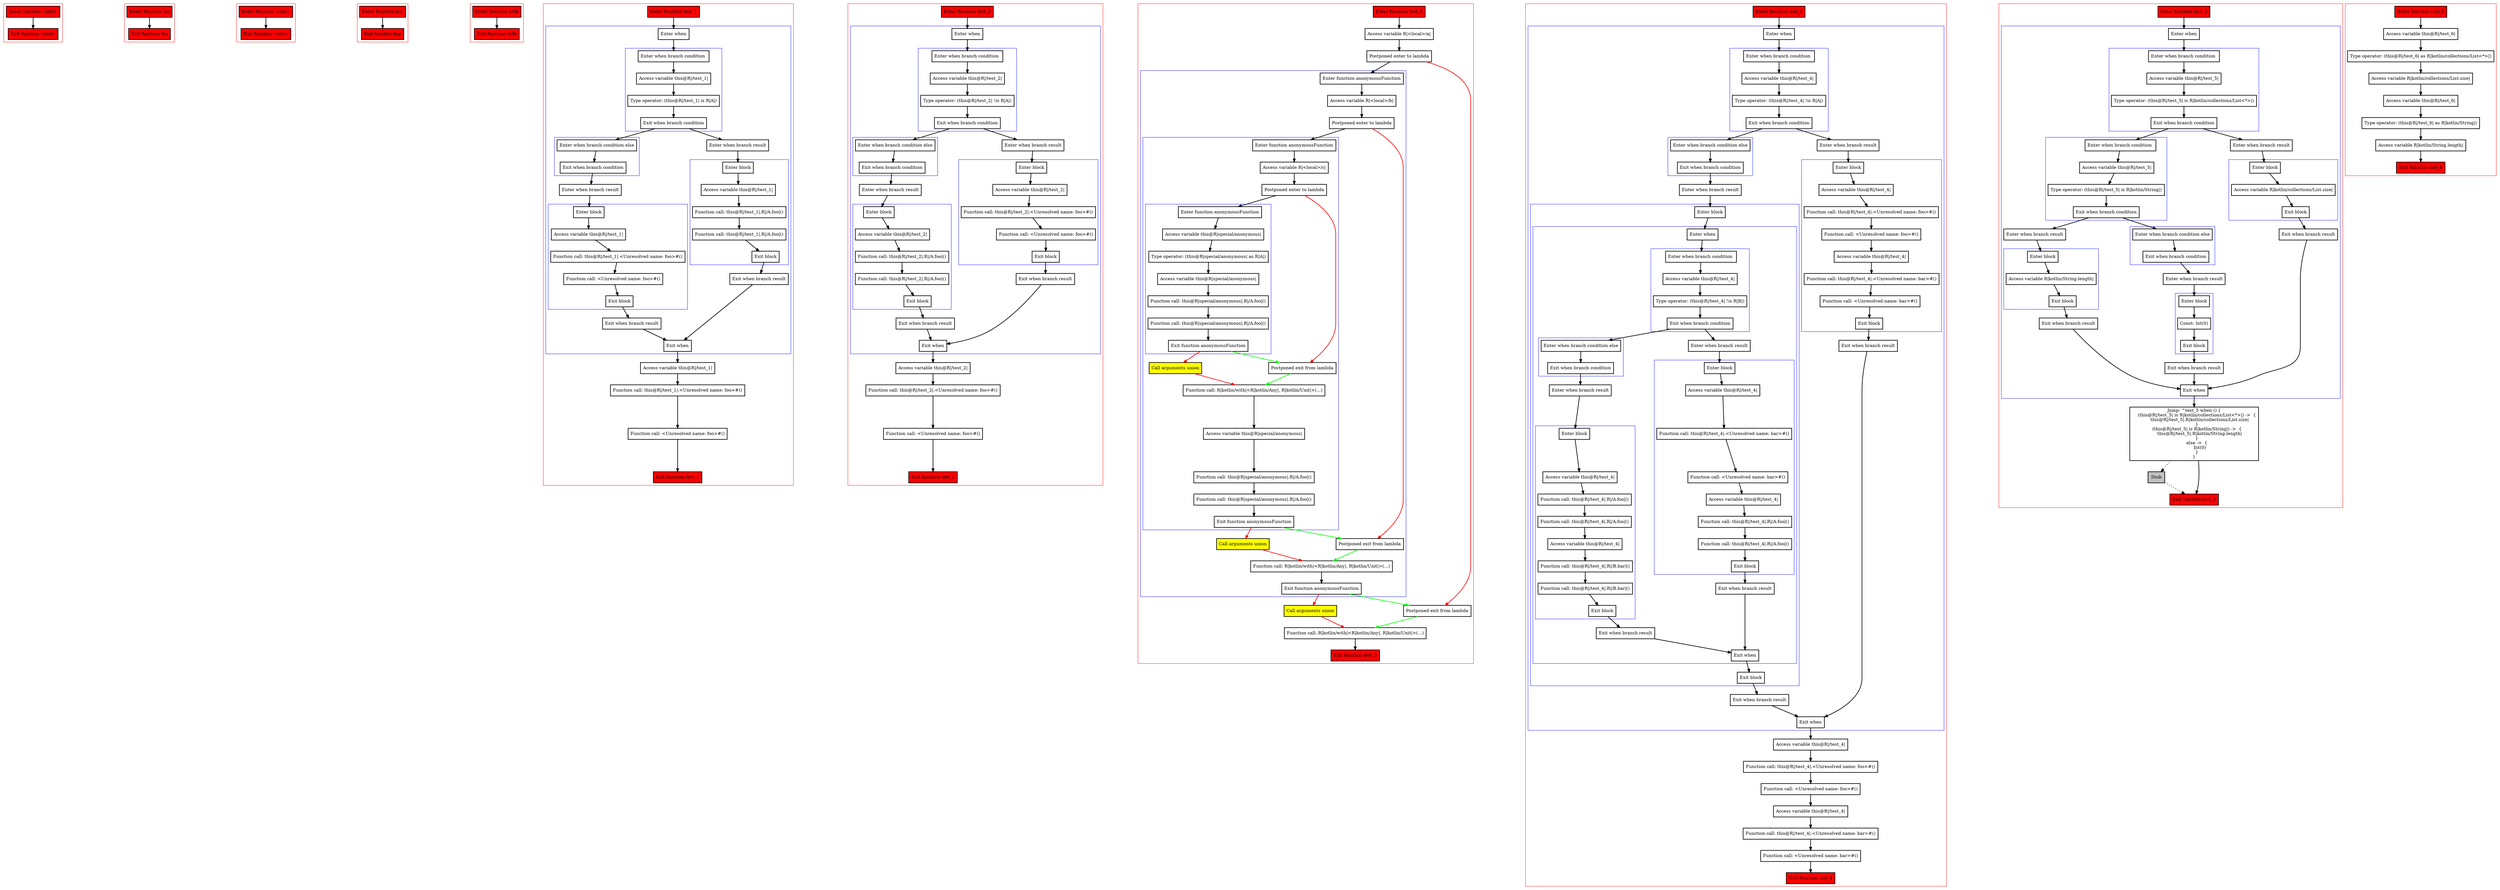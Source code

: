 digraph implicitReceivers_kt {
    graph [nodesep=3]
    node [shape=box penwidth=2]
    edge [penwidth=2]

    subgraph cluster_0 {
        color=red
        0 [label="Enter function <init>" style="filled" fillcolor=red];
        1 [label="Exit function <init>" style="filled" fillcolor=red];
    }

    0 -> {1};

    subgraph cluster_1 {
        color=red
        2 [label="Enter function foo" style="filled" fillcolor=red];
        3 [label="Exit function foo" style="filled" fillcolor=red];
    }

    2 -> {3};

    subgraph cluster_2 {
        color=red
        4 [label="Enter function <init>" style="filled" fillcolor=red];
        5 [label="Exit function <init>" style="filled" fillcolor=red];
    }

    4 -> {5};

    subgraph cluster_3 {
        color=red
        6 [label="Enter function bar" style="filled" fillcolor=red];
        7 [label="Exit function bar" style="filled" fillcolor=red];
    }

    6 -> {7};

    subgraph cluster_4 {
        color=red
        8 [label="Enter function with" style="filled" fillcolor=red];
        9 [label="Exit function with" style="filled" fillcolor=red];
    }

    8 -> {9};

    subgraph cluster_5 {
        color=red
        10 [label="Enter function test_1" style="filled" fillcolor=red];
        subgraph cluster_6 {
            color=blue
            11 [label="Enter when"];
            subgraph cluster_7 {
                color=blue
                12 [label="Enter when branch condition "];
                13 [label="Access variable this@R|/test_1|"];
                14 [label="Type operator: (this@R|/test_1| is R|A|)"];
                15 [label="Exit when branch condition"];
            }
            subgraph cluster_8 {
                color=blue
                16 [label="Enter when branch condition else"];
                17 [label="Exit when branch condition"];
            }
            18 [label="Enter when branch result"];
            subgraph cluster_9 {
                color=blue
                19 [label="Enter block"];
                20 [label="Access variable this@R|/test_1|"];
                21 [label="Function call: this@R|/test_1|.<Unresolved name: foo>#()"];
                22 [label="Function call: <Unresolved name: foo>#()"];
                23 [label="Exit block"];
            }
            24 [label="Exit when branch result"];
            25 [label="Enter when branch result"];
            subgraph cluster_10 {
                color=blue
                26 [label="Enter block"];
                27 [label="Access variable this@R|/test_1|"];
                28 [label="Function call: this@R|/test_1|.R|/A.foo|()"];
                29 [label="Function call: this@R|/test_1|.R|/A.foo|()"];
                30 [label="Exit block"];
            }
            31 [label="Exit when branch result"];
            32 [label="Exit when"];
        }
        33 [label="Access variable this@R|/test_1|"];
        34 [label="Function call: this@R|/test_1|.<Unresolved name: foo>#()"];
        35 [label="Function call: <Unresolved name: foo>#()"];
        36 [label="Exit function test_1" style="filled" fillcolor=red];
    }

    10 -> {11};
    11 -> {12};
    12 -> {13};
    13 -> {14};
    14 -> {15};
    15 -> {25 16};
    16 -> {17};
    17 -> {18};
    18 -> {19};
    19 -> {20};
    20 -> {21};
    21 -> {22};
    22 -> {23};
    23 -> {24};
    24 -> {32};
    25 -> {26};
    26 -> {27};
    27 -> {28};
    28 -> {29};
    29 -> {30};
    30 -> {31};
    31 -> {32};
    32 -> {33};
    33 -> {34};
    34 -> {35};
    35 -> {36};

    subgraph cluster_11 {
        color=red
        37 [label="Enter function test_2" style="filled" fillcolor=red];
        subgraph cluster_12 {
            color=blue
            38 [label="Enter when"];
            subgraph cluster_13 {
                color=blue
                39 [label="Enter when branch condition "];
                40 [label="Access variable this@R|/test_2|"];
                41 [label="Type operator: (this@R|/test_2| !is R|A|)"];
                42 [label="Exit when branch condition"];
            }
            subgraph cluster_14 {
                color=blue
                43 [label="Enter when branch condition else"];
                44 [label="Exit when branch condition"];
            }
            45 [label="Enter when branch result"];
            subgraph cluster_15 {
                color=blue
                46 [label="Enter block"];
                47 [label="Access variable this@R|/test_2|"];
                48 [label="Function call: this@R|/test_2|.R|/A.foo|()"];
                49 [label="Function call: this@R|/test_2|.R|/A.foo|()"];
                50 [label="Exit block"];
            }
            51 [label="Exit when branch result"];
            52 [label="Enter when branch result"];
            subgraph cluster_16 {
                color=blue
                53 [label="Enter block"];
                54 [label="Access variable this@R|/test_2|"];
                55 [label="Function call: this@R|/test_2|.<Unresolved name: foo>#()"];
                56 [label="Function call: <Unresolved name: foo>#()"];
                57 [label="Exit block"];
            }
            58 [label="Exit when branch result"];
            59 [label="Exit when"];
        }
        60 [label="Access variable this@R|/test_2|"];
        61 [label="Function call: this@R|/test_2|.<Unresolved name: foo>#()"];
        62 [label="Function call: <Unresolved name: foo>#()"];
        63 [label="Exit function test_2" style="filled" fillcolor=red];
    }

    37 -> {38};
    38 -> {39};
    39 -> {40};
    40 -> {41};
    41 -> {42};
    42 -> {52 43};
    43 -> {44};
    44 -> {45};
    45 -> {46};
    46 -> {47};
    47 -> {48};
    48 -> {49};
    49 -> {50};
    50 -> {51};
    51 -> {59};
    52 -> {53};
    53 -> {54};
    54 -> {55};
    55 -> {56};
    56 -> {57};
    57 -> {58};
    58 -> {59};
    59 -> {60};
    60 -> {61};
    61 -> {62};
    62 -> {63};

    subgraph cluster_17 {
        color=red
        64 [label="Enter function test_3" style="filled" fillcolor=red];
        65 [label="Access variable R|<local>/a|"];
        66 [label="Postponed enter to lambda"];
        subgraph cluster_18 {
            color=blue
            67 [label="Enter function anonymousFunction"];
            68 [label="Access variable R|<local>/b|"];
            69 [label="Postponed enter to lambda"];
            subgraph cluster_19 {
                color=blue
                70 [label="Enter function anonymousFunction"];
                71 [label="Access variable R|<local>/c|"];
                72 [label="Postponed enter to lambda"];
                subgraph cluster_20 {
                    color=blue
                    73 [label="Enter function anonymousFunction"];
                    74 [label="Access variable this@R|special/anonymous|"];
                    75 [label="Type operator: (this@R|special/anonymous| as R|A|)"];
                    76 [label="Access variable this@R|special/anonymous|"];
                    77 [label="Function call: this@R|special/anonymous|.R|/A.foo|()"];
                    78 [label="Function call: this@R|special/anonymous|.R|/A.foo|()"];
                    79 [label="Exit function anonymousFunction"];
                }
                80 [label="Call arguments union" style="filled" fillcolor=yellow];
                81 [label="Postponed exit from lambda"];
                82 [label="Function call: R|kotlin/with|<R|kotlin/Any|, R|kotlin/Unit|>(...)"];
                83 [label="Access variable this@R|special/anonymous|"];
                84 [label="Function call: this@R|special/anonymous|.R|/A.foo|()"];
                85 [label="Function call: this@R|special/anonymous|.R|/A.foo|()"];
                86 [label="Exit function anonymousFunction"];
            }
            87 [label="Call arguments union" style="filled" fillcolor=yellow];
            88 [label="Postponed exit from lambda"];
            89 [label="Function call: R|kotlin/with|<R|kotlin/Any|, R|kotlin/Unit|>(...)"];
            90 [label="Exit function anonymousFunction"];
        }
        91 [label="Call arguments union" style="filled" fillcolor=yellow];
        92 [label="Postponed exit from lambda"];
        93 [label="Function call: R|kotlin/with|<R|kotlin/Any|, R|kotlin/Unit|>(...)"];
        94 [label="Exit function test_3" style="filled" fillcolor=red];
    }

    64 -> {65};
    65 -> {66};
    66 -> {67};
    66 -> {92} [color=red];
    67 -> {68};
    68 -> {69};
    69 -> {70};
    69 -> {88} [color=red];
    70 -> {71};
    71 -> {72};
    72 -> {73};
    72 -> {81} [color=red];
    73 -> {74};
    74 -> {75};
    75 -> {76};
    76 -> {77};
    77 -> {78};
    78 -> {79};
    79 -> {81} [color=green];
    79 -> {80} [color=red];
    80 -> {82} [color=red];
    81 -> {82} [color=green];
    82 -> {83};
    83 -> {84};
    84 -> {85};
    85 -> {86};
    86 -> {88} [color=green];
    86 -> {87} [color=red];
    87 -> {89} [color=red];
    88 -> {89} [color=green];
    89 -> {90};
    90 -> {92} [color=green];
    90 -> {91} [color=red];
    91 -> {93} [color=red];
    92 -> {93} [color=green];
    93 -> {94};

    subgraph cluster_21 {
        color=red
        95 [label="Enter function test_4" style="filled" fillcolor=red];
        subgraph cluster_22 {
            color=blue
            96 [label="Enter when"];
            subgraph cluster_23 {
                color=blue
                97 [label="Enter when branch condition "];
                98 [label="Access variable this@R|/test_4|"];
                99 [label="Type operator: (this@R|/test_4| !is R|A|)"];
                100 [label="Exit when branch condition"];
            }
            subgraph cluster_24 {
                color=blue
                101 [label="Enter when branch condition else"];
                102 [label="Exit when branch condition"];
            }
            103 [label="Enter when branch result"];
            subgraph cluster_25 {
                color=blue
                104 [label="Enter block"];
                subgraph cluster_26 {
                    color=blue
                    105 [label="Enter when"];
                    subgraph cluster_27 {
                        color=blue
                        106 [label="Enter when branch condition "];
                        107 [label="Access variable this@R|/test_4|"];
                        108 [label="Type operator: (this@R|/test_4| !is R|B|)"];
                        109 [label="Exit when branch condition"];
                    }
                    subgraph cluster_28 {
                        color=blue
                        110 [label="Enter when branch condition else"];
                        111 [label="Exit when branch condition"];
                    }
                    112 [label="Enter when branch result"];
                    subgraph cluster_29 {
                        color=blue
                        113 [label="Enter block"];
                        114 [label="Access variable this@R|/test_4|"];
                        115 [label="Function call: this@R|/test_4|.R|/A.foo|()"];
                        116 [label="Function call: this@R|/test_4|.R|/A.foo|()"];
                        117 [label="Access variable this@R|/test_4|"];
                        118 [label="Function call: this@R|/test_4|.R|/B.bar|()"];
                        119 [label="Function call: this@R|/test_4|.R|/B.bar|()"];
                        120 [label="Exit block"];
                    }
                    121 [label="Exit when branch result"];
                    122 [label="Enter when branch result"];
                    subgraph cluster_30 {
                        color=blue
                        123 [label="Enter block"];
                        124 [label="Access variable this@R|/test_4|"];
                        125 [label="Function call: this@R|/test_4|.<Unresolved name: bar>#()"];
                        126 [label="Function call: <Unresolved name: bar>#()"];
                        127 [label="Access variable this@R|/test_4|"];
                        128 [label="Function call: this@R|/test_4|.R|/A.foo|()"];
                        129 [label="Function call: this@R|/test_4|.R|/A.foo|()"];
                        130 [label="Exit block"];
                    }
                    131 [label="Exit when branch result"];
                    132 [label="Exit when"];
                }
                133 [label="Exit block"];
            }
            134 [label="Exit when branch result"];
            135 [label="Enter when branch result"];
            subgraph cluster_31 {
                color=blue
                136 [label="Enter block"];
                137 [label="Access variable this@R|/test_4|"];
                138 [label="Function call: this@R|/test_4|.<Unresolved name: foo>#()"];
                139 [label="Function call: <Unresolved name: foo>#()"];
                140 [label="Access variable this@R|/test_4|"];
                141 [label="Function call: this@R|/test_4|.<Unresolved name: bar>#()"];
                142 [label="Function call: <Unresolved name: bar>#()"];
                143 [label="Exit block"];
            }
            144 [label="Exit when branch result"];
            145 [label="Exit when"];
        }
        146 [label="Access variable this@R|/test_4|"];
        147 [label="Function call: this@R|/test_4|.<Unresolved name: foo>#()"];
        148 [label="Function call: <Unresolved name: foo>#()"];
        149 [label="Access variable this@R|/test_4|"];
        150 [label="Function call: this@R|/test_4|.<Unresolved name: bar>#()"];
        151 [label="Function call: <Unresolved name: bar>#()"];
        152 [label="Exit function test_4" style="filled" fillcolor=red];
    }

    95 -> {96};
    96 -> {97};
    97 -> {98};
    98 -> {99};
    99 -> {100};
    100 -> {135 101};
    101 -> {102};
    102 -> {103};
    103 -> {104};
    104 -> {105};
    105 -> {106};
    106 -> {107};
    107 -> {108};
    108 -> {109};
    109 -> {122 110};
    110 -> {111};
    111 -> {112};
    112 -> {113};
    113 -> {114};
    114 -> {115};
    115 -> {116};
    116 -> {117};
    117 -> {118};
    118 -> {119};
    119 -> {120};
    120 -> {121};
    121 -> {132};
    122 -> {123};
    123 -> {124};
    124 -> {125};
    125 -> {126};
    126 -> {127};
    127 -> {128};
    128 -> {129};
    129 -> {130};
    130 -> {131};
    131 -> {132};
    132 -> {133};
    133 -> {134};
    134 -> {145};
    135 -> {136};
    136 -> {137};
    137 -> {138};
    138 -> {139};
    139 -> {140};
    140 -> {141};
    141 -> {142};
    142 -> {143};
    143 -> {144};
    144 -> {145};
    145 -> {146};
    146 -> {147};
    147 -> {148};
    148 -> {149};
    149 -> {150};
    150 -> {151};
    151 -> {152};

    subgraph cluster_32 {
        color=red
        153 [label="Enter function test_5" style="filled" fillcolor=red];
        subgraph cluster_33 {
            color=blue
            154 [label="Enter when"];
            subgraph cluster_34 {
                color=blue
                155 [label="Enter when branch condition "];
                156 [label="Access variable this@R|/test_5|"];
                157 [label="Type operator: (this@R|/test_5| is R|kotlin/collections/List<*>|)"];
                158 [label="Exit when branch condition"];
            }
            subgraph cluster_35 {
                color=blue
                159 [label="Enter when branch condition "];
                160 [label="Access variable this@R|/test_5|"];
                161 [label="Type operator: (this@R|/test_5| is R|kotlin/String|)"];
                162 [label="Exit when branch condition"];
            }
            subgraph cluster_36 {
                color=blue
                163 [label="Enter when branch condition else"];
                164 [label="Exit when branch condition"];
            }
            165 [label="Enter when branch result"];
            subgraph cluster_37 {
                color=blue
                166 [label="Enter block"];
                167 [label="Const: Int(0)"];
                168 [label="Exit block"];
            }
            169 [label="Exit when branch result"];
            170 [label="Enter when branch result"];
            subgraph cluster_38 {
                color=blue
                171 [label="Enter block"];
                172 [label="Access variable R|kotlin/String.length|"];
                173 [label="Exit block"];
            }
            174 [label="Exit when branch result"];
            175 [label="Enter when branch result"];
            subgraph cluster_39 {
                color=blue
                176 [label="Enter block"];
                177 [label="Access variable R|kotlin/collections/List.size|"];
                178 [label="Exit block"];
            }
            179 [label="Exit when branch result"];
            180 [label="Exit when"];
        }
        181 [label="Jump: ^test_5 when () {
    (this@R|/test_5| is R|kotlin/collections/List<*>|) ->  {
        this@R|/test_5|.R|kotlin/collections/List.size|
    }
    (this@R|/test_5| is R|kotlin/String|) ->  {
        this@R|/test_5|.R|kotlin/String.length|
    }
    else ->  {
        Int(0)
    }
}
"];
        182 [label="Stub" style="filled" fillcolor=gray];
        183 [label="Exit function test_5" style="filled" fillcolor=red];
    }

    153 -> {154};
    154 -> {155};
    155 -> {156};
    156 -> {157};
    157 -> {158};
    158 -> {175 159};
    159 -> {160};
    160 -> {161};
    161 -> {162};
    162 -> {170 163};
    163 -> {164};
    164 -> {165};
    165 -> {166};
    166 -> {167};
    167 -> {168};
    168 -> {169};
    169 -> {180};
    170 -> {171};
    171 -> {172};
    172 -> {173};
    173 -> {174};
    174 -> {180};
    175 -> {176};
    176 -> {177};
    177 -> {178};
    178 -> {179};
    179 -> {180};
    180 -> {181};
    181 -> {183};
    181 -> {182} [style=dotted];
    182 -> {183} [style=dotted];

    subgraph cluster_40 {
        color=red
        184 [label="Enter function test_6" style="filled" fillcolor=red];
        185 [label="Access variable this@R|/test_6|"];
        186 [label="Type operator: (this@R|/test_6| as R|kotlin/collections/List<*>|)"];
        187 [label="Access variable R|kotlin/collections/List.size|"];
        188 [label="Access variable this@R|/test_6|"];
        189 [label="Type operator: (this@R|/test_6| as R|kotlin/String|)"];
        190 [label="Access variable R|kotlin/String.length|"];
        191 [label="Exit function test_6" style="filled" fillcolor=red];
    }

    184 -> {185};
    185 -> {186};
    186 -> {187};
    187 -> {188};
    188 -> {189};
    189 -> {190};
    190 -> {191};

}
